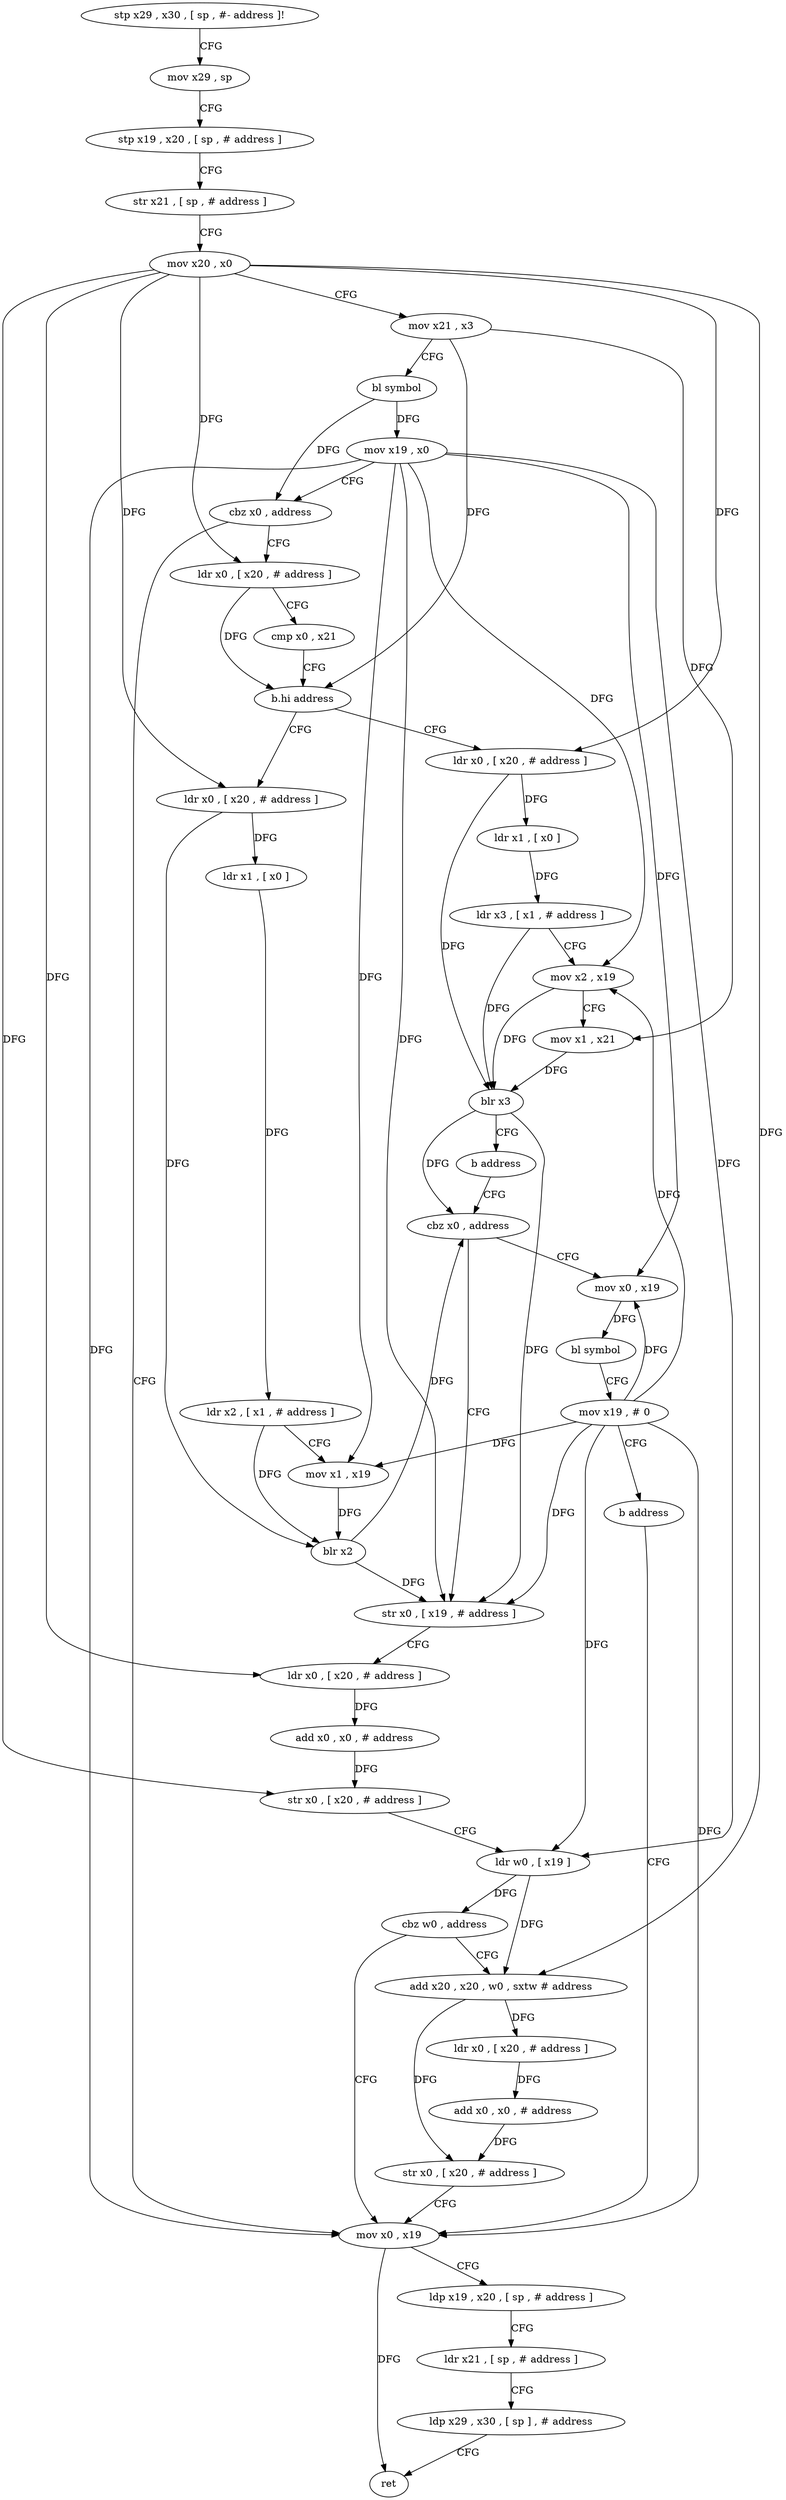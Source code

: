 digraph "func" {
"78368" [label = "stp x29 , x30 , [ sp , #- address ]!" ]
"78372" [label = "mov x29 , sp" ]
"78376" [label = "stp x19 , x20 , [ sp , # address ]" ]
"78380" [label = "str x21 , [ sp , # address ]" ]
"78384" [label = "mov x20 , x0" ]
"78388" [label = "mov x21 , x3" ]
"78392" [label = "bl symbol" ]
"78396" [label = "mov x19 , x0" ]
"78400" [label = "cbz x0 , address" ]
"78480" [label = "mov x0 , x19" ]
"78404" [label = "ldr x0 , [ x20 , # address ]" ]
"78484" [label = "ldp x19 , x20 , [ sp , # address ]" ]
"78488" [label = "ldr x21 , [ sp , # address ]" ]
"78492" [label = "ldp x29 , x30 , [ sp ] , # address" ]
"78496" [label = "ret" ]
"78408" [label = "cmp x0 , x21" ]
"78412" [label = "b.hi address" ]
"78500" [label = "ldr x0 , [ x20 , # address ]" ]
"78416" [label = "ldr x0 , [ x20 , # address ]" ]
"78504" [label = "ldr x1 , [ x0 ]" ]
"78508" [label = "ldr x3 , [ x1 , # address ]" ]
"78512" [label = "mov x2 , x19" ]
"78516" [label = "mov x1 , x21" ]
"78520" [label = "blr x3" ]
"78524" [label = "b address" ]
"78436" [label = "cbz x0 , address" ]
"78420" [label = "ldr x1 , [ x0 ]" ]
"78424" [label = "ldr x2 , [ x1 , # address ]" ]
"78428" [label = "mov x1 , x19" ]
"78432" [label = "blr x2" ]
"78528" [label = "mov x0 , x19" ]
"78440" [label = "str x0 , [ x19 , # address ]" ]
"78532" [label = "bl symbol" ]
"78536" [label = "mov x19 , # 0" ]
"78540" [label = "b address" ]
"78444" [label = "ldr x0 , [ x20 , # address ]" ]
"78448" [label = "add x0 , x0 , # address" ]
"78452" [label = "str x0 , [ x20 , # address ]" ]
"78456" [label = "ldr w0 , [ x19 ]" ]
"78460" [label = "cbz w0 , address" ]
"78464" [label = "add x20 , x20 , w0 , sxtw # address" ]
"78468" [label = "ldr x0 , [ x20 , # address ]" ]
"78472" [label = "add x0 , x0 , # address" ]
"78476" [label = "str x0 , [ x20 , # address ]" ]
"78368" -> "78372" [ label = "CFG" ]
"78372" -> "78376" [ label = "CFG" ]
"78376" -> "78380" [ label = "CFG" ]
"78380" -> "78384" [ label = "CFG" ]
"78384" -> "78388" [ label = "CFG" ]
"78384" -> "78404" [ label = "DFG" ]
"78384" -> "78500" [ label = "DFG" ]
"78384" -> "78416" [ label = "DFG" ]
"78384" -> "78444" [ label = "DFG" ]
"78384" -> "78452" [ label = "DFG" ]
"78384" -> "78464" [ label = "DFG" ]
"78388" -> "78392" [ label = "CFG" ]
"78388" -> "78412" [ label = "DFG" ]
"78388" -> "78516" [ label = "DFG" ]
"78392" -> "78396" [ label = "DFG" ]
"78392" -> "78400" [ label = "DFG" ]
"78396" -> "78400" [ label = "CFG" ]
"78396" -> "78480" [ label = "DFG" ]
"78396" -> "78512" [ label = "DFG" ]
"78396" -> "78428" [ label = "DFG" ]
"78396" -> "78528" [ label = "DFG" ]
"78396" -> "78440" [ label = "DFG" ]
"78396" -> "78456" [ label = "DFG" ]
"78400" -> "78480" [ label = "CFG" ]
"78400" -> "78404" [ label = "CFG" ]
"78480" -> "78484" [ label = "CFG" ]
"78480" -> "78496" [ label = "DFG" ]
"78404" -> "78408" [ label = "CFG" ]
"78404" -> "78412" [ label = "DFG" ]
"78484" -> "78488" [ label = "CFG" ]
"78488" -> "78492" [ label = "CFG" ]
"78492" -> "78496" [ label = "CFG" ]
"78408" -> "78412" [ label = "CFG" ]
"78412" -> "78500" [ label = "CFG" ]
"78412" -> "78416" [ label = "CFG" ]
"78500" -> "78504" [ label = "DFG" ]
"78500" -> "78520" [ label = "DFG" ]
"78416" -> "78420" [ label = "DFG" ]
"78416" -> "78432" [ label = "DFG" ]
"78504" -> "78508" [ label = "DFG" ]
"78508" -> "78512" [ label = "CFG" ]
"78508" -> "78520" [ label = "DFG" ]
"78512" -> "78516" [ label = "CFG" ]
"78512" -> "78520" [ label = "DFG" ]
"78516" -> "78520" [ label = "DFG" ]
"78520" -> "78524" [ label = "CFG" ]
"78520" -> "78436" [ label = "DFG" ]
"78520" -> "78440" [ label = "DFG" ]
"78524" -> "78436" [ label = "CFG" ]
"78436" -> "78528" [ label = "CFG" ]
"78436" -> "78440" [ label = "CFG" ]
"78420" -> "78424" [ label = "DFG" ]
"78424" -> "78428" [ label = "CFG" ]
"78424" -> "78432" [ label = "DFG" ]
"78428" -> "78432" [ label = "DFG" ]
"78432" -> "78436" [ label = "DFG" ]
"78432" -> "78440" [ label = "DFG" ]
"78528" -> "78532" [ label = "DFG" ]
"78440" -> "78444" [ label = "CFG" ]
"78532" -> "78536" [ label = "CFG" ]
"78536" -> "78540" [ label = "CFG" ]
"78536" -> "78480" [ label = "DFG" ]
"78536" -> "78512" [ label = "DFG" ]
"78536" -> "78428" [ label = "DFG" ]
"78536" -> "78528" [ label = "DFG" ]
"78536" -> "78440" [ label = "DFG" ]
"78536" -> "78456" [ label = "DFG" ]
"78540" -> "78480" [ label = "CFG" ]
"78444" -> "78448" [ label = "DFG" ]
"78448" -> "78452" [ label = "DFG" ]
"78452" -> "78456" [ label = "CFG" ]
"78456" -> "78460" [ label = "DFG" ]
"78456" -> "78464" [ label = "DFG" ]
"78460" -> "78480" [ label = "CFG" ]
"78460" -> "78464" [ label = "CFG" ]
"78464" -> "78468" [ label = "DFG" ]
"78464" -> "78476" [ label = "DFG" ]
"78468" -> "78472" [ label = "DFG" ]
"78472" -> "78476" [ label = "DFG" ]
"78476" -> "78480" [ label = "CFG" ]
}
